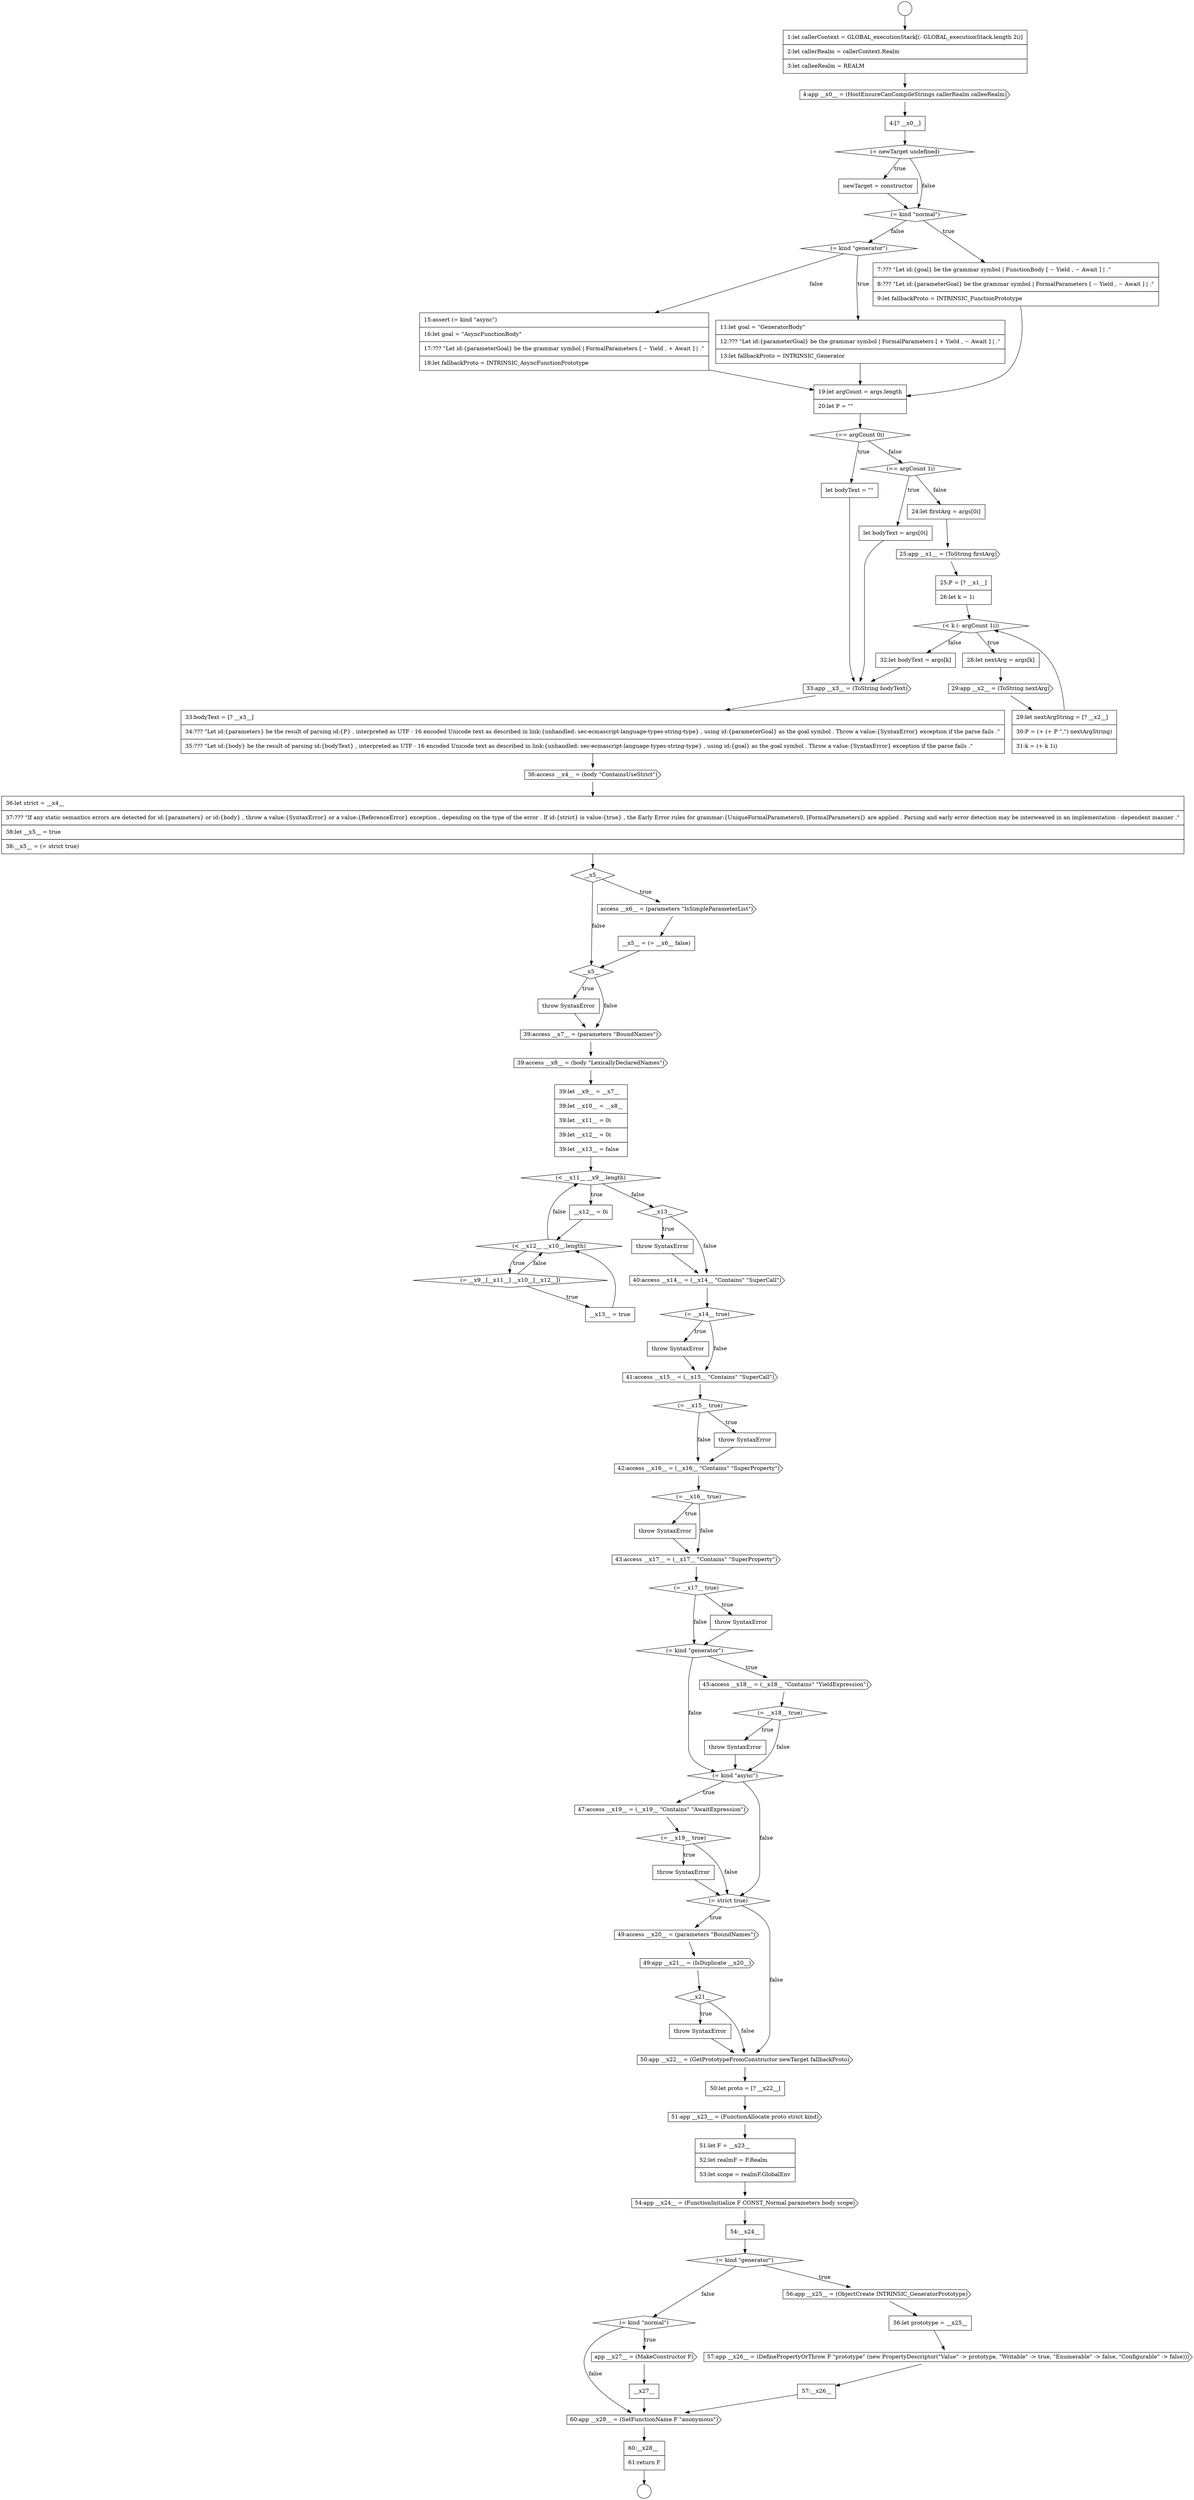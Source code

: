 digraph {
  node10928 [shape=none, margin=0, label=<<font color="black">
    <table border="0" cellborder="1" cellspacing="0" cellpadding="10">
      <tr><td align="left">1:let callerContext = GLOBAL_executionStack[(- GLOBAL_executionStack.length 2i)]</td></tr>
      <tr><td align="left">2:let callerRealm = callerContext.Realm</td></tr>
      <tr><td align="left">3:let calleeRealm = REALM</td></tr>
    </table>
  </font>> color="black" fillcolor="white" style=filled]
  node10944 [shape=cds, label=<<font color="black">25:app __x1__ = (ToString firstArg)</font>> color="black" fillcolor="white" style=filled]
  node10976 [shape=cds, label=<<font color="black">42:access __x16__ = (__x16__ &quot;Contains&quot; &quot;SuperProperty&quot;)</font>> color="black" fillcolor="white" style=filled]
  node10987 [shape=cds, label=<<font color="black">47:access __x19__ = (__x19__ &quot;Contains&quot; &quot;AwaitExpression&quot;)</font>> color="black" fillcolor="white" style=filled]
  node11008 [shape=none, margin=0, label=<<font color="black">
    <table border="0" cellborder="1" cellspacing="0" cellpadding="10">
      <tr><td align="left">__x27__</td></tr>
    </table>
  </font>> color="black" fillcolor="white" style=filled]
  node10927 [shape=circle label=" " color="black" fillcolor="white" style=filled]
  node10959 [shape=none, margin=0, label=<<font color="black">
    <table border="0" cellborder="1" cellspacing="0" cellpadding="10">
      <tr><td align="left">throw SyntaxError</td></tr>
    </table>
  </font>> color="black" fillcolor="white" style=filled]
  node10940 [shape=none, margin=0, label=<<font color="black">
    <table border="0" cellborder="1" cellspacing="0" cellpadding="10">
      <tr><td align="left">let bodyText = &quot;&quot;</td></tr>
    </table>
  </font>> color="black" fillcolor="white" style=filled]
  node10991 [shape=cds, label=<<font color="black">49:access __x20__ = (parameters &quot;BoundNames&quot;)</font>> color="black" fillcolor="white" style=filled]
  node10955 [shape=diamond, label=<<font color="black">__x5__</font>> color="black" fillcolor="white" style=filled]
  node10935 [shape=diamond, label=<<font color="black">(= kind &quot;generator&quot;)</font>> color="black" fillcolor="white" style=filled]
  node11010 [shape=none, margin=0, label=<<font color="black">
    <table border="0" cellborder="1" cellspacing="0" cellpadding="10">
      <tr><td align="left">60:__x28__</td></tr>
      <tr><td align="left">61:return F</td></tr>
    </table>
  </font>> color="black" fillcolor="white" style=filled]
  node10997 [shape=cds, label=<<font color="black">51:app __x23__ = (FunctionAllocate proto strict kind)</font>> color="black" fillcolor="white" style=filled]
  node10999 [shape=cds, label=<<font color="black">54:app __x24__ = (FunctionInitialize F CONST_Normal parameters body scope)</font>> color="black" fillcolor="white" style=filled]
  node10982 [shape=diamond, label=<<font color="black">(= kind &quot;generator&quot;)</font>> color="black" fillcolor="white" style=filled]
  node10967 [shape=none, margin=0, label=<<font color="black">
    <table border="0" cellborder="1" cellspacing="0" cellpadding="10">
      <tr><td align="left">__x13__ = true</td></tr>
    </table>
  </font>> color="black" fillcolor="white" style=filled]
  node10945 [shape=none, margin=0, label=<<font color="black">
    <table border="0" cellborder="1" cellspacing="0" cellpadding="10">
      <tr><td align="left">25:P = [? __x1__]</td></tr>
      <tr><td align="left">26:let k = 1i</td></tr>
    </table>
  </font>> color="black" fillcolor="white" style=filled]
  node10950 [shape=none, margin=0, label=<<font color="black">
    <table border="0" cellborder="1" cellspacing="0" cellpadding="10">
      <tr><td align="left">32:let bodyText = args[k]</td></tr>
    </table>
  </font>> color="black" fillcolor="white" style=filled]
  node10972 [shape=none, margin=0, label=<<font color="black">
    <table border="0" cellborder="1" cellspacing="0" cellpadding="10">
      <tr><td align="left">throw SyntaxError</td></tr>
    </table>
  </font>> color="black" fillcolor="white" style=filled]
  node11004 [shape=cds, label=<<font color="black">57:app __x26__ = (DefinePropertyOrThrow F &quot;prototype&quot; (new PropertyDescriptor(&quot;Value&quot; -&gt; prototype, &quot;Writable&quot; -&gt; true, &quot;Enumerable&quot; -&gt; false, &quot;Configurable&quot; -&gt; false)))</font>> color="black" fillcolor="white" style=filled]
  node10965 [shape=diamond, label=<<font color="black">(&lt; __x12__ __x10__.length)</font>> color="black" fillcolor="white" style=filled]
  node10977 [shape=diamond, label=<<font color="black">(= __x16__ true)</font>> color="black" fillcolor="white" style=filled]
  node10932 [shape=none, margin=0, label=<<font color="black">
    <table border="0" cellborder="1" cellspacing="0" cellpadding="10">
      <tr><td align="left">newTarget = constructor</td></tr>
    </table>
  </font>> color="black" fillcolor="white" style=filled]
  node10933 [shape=diamond, label=<<font color="black">(= kind &quot;normal&quot;)</font>> color="black" fillcolor="white" style=filled]
  node10943 [shape=none, margin=0, label=<<font color="black">
    <table border="0" cellborder="1" cellspacing="0" cellpadding="10">
      <tr><td align="left">24:let firstArg = args[0i]</td></tr>
    </table>
  </font>> color="black" fillcolor="white" style=filled]
  node10954 [shape=none, margin=0, label=<<font color="black">
    <table border="0" cellborder="1" cellspacing="0" cellpadding="10">
      <tr><td align="left">36:let strict = __x4__</td></tr>
      <tr><td align="left">37:??? &quot;If any static semantics errors are detected for id:{parameters} or id:{body} , throw a value:{SyntaxError} or a value:{ReferenceError} exception , depending on the type of the error . If id:{strict} is value:{true} , the Early Error rules for grammar:{UniqueFormalParameters0, [FormalParameters]} are applied . Parsing and early error detection may be interweaved in an implementation - dependent manner .&quot;</td></tr>
      <tr><td align="left">38:let __x5__ = true</td></tr>
      <tr><td align="left">38:__x5__ = (= strict true)</td></tr>
    </table>
  </font>> color="black" fillcolor="white" style=filled]
  node10947 [shape=none, margin=0, label=<<font color="black">
    <table border="0" cellborder="1" cellspacing="0" cellpadding="10">
      <tr><td align="left">28:let nextArg = args[k]</td></tr>
    </table>
  </font>> color="black" fillcolor="white" style=filled]
  node10975 [shape=none, margin=0, label=<<font color="black">
    <table border="0" cellborder="1" cellspacing="0" cellpadding="10">
      <tr><td align="left">throw SyntaxError</td></tr>
    </table>
  </font>> color="black" fillcolor="white" style=filled]
  node10990 [shape=diamond, label=<<font color="black">(= strict true)</font>> color="black" fillcolor="white" style=filled]
  node11003 [shape=none, margin=0, label=<<font color="black">
    <table border="0" cellborder="1" cellspacing="0" cellpadding="10">
      <tr><td align="left">56:let prototype = __x25__</td></tr>
    </table>
  </font>> color="black" fillcolor="white" style=filled]
  node10939 [shape=diamond, label=<<font color="black">(== argCount 0i)</font>> color="black" fillcolor="white" style=filled]
  node10958 [shape=diamond, label=<<font color="black">__x5__</font>> color="black" fillcolor="white" style=filled]
  node10926 [shape=circle label=" " color="black" fillcolor="white" style=filled]
  node10962 [shape=none, margin=0, label=<<font color="black">
    <table border="0" cellborder="1" cellspacing="0" cellpadding="10">
      <tr><td align="left">39:let __x9__ = __x7__</td></tr>
      <tr><td align="left">39:let __x10__ = __x8__</td></tr>
      <tr><td align="left">39:let __x11__ = 0i</td></tr>
      <tr><td align="left">39:let __x12__ = 0i</td></tr>
      <tr><td align="left">39:let __x13__ = false</td></tr>
    </table>
  </font>> color="black" fillcolor="white" style=filled]
  node10986 [shape=diamond, label=<<font color="black">(= kind &quot;async&quot;)</font>> color="black" fillcolor="white" style=filled]
  node11007 [shape=cds, label=<<font color="black">app __x27__ = (MakeConstructor F)</font>> color="black" fillcolor="white" style=filled]
  node10946 [shape=diamond, label=<<font color="black">(&lt; k (- argCount 1i))</font>> color="black" fillcolor="white" style=filled]
  node10936 [shape=none, margin=0, label=<<font color="black">
    <table border="0" cellborder="1" cellspacing="0" cellpadding="10">
      <tr><td align="left">11:let goal = &quot;GeneratorBody&quot;</td></tr>
      <tr><td align="left">12:??? &quot;Let id:{parameterGoal} be the grammar symbol | FormalParameters [ + Yield , ~ Await ] | .&quot;</td></tr>
      <tr><td align="left">13:let fallbackProto = INTRINSIC_Generator</td></tr>
    </table>
  </font>> color="black" fillcolor="white" style=filled]
  node10968 [shape=diamond, label=<<font color="black">__x13__</font>> color="black" fillcolor="white" style=filled]
  node10961 [shape=cds, label=<<font color="black">39:access __x8__ = (body &quot;LexicallyDeclaredNames&quot;)</font>> color="black" fillcolor="white" style=filled]
  node11000 [shape=none, margin=0, label=<<font color="black">
    <table border="0" cellborder="1" cellspacing="0" cellpadding="10">
      <tr><td align="left">54:__x24__</td></tr>
    </table>
  </font>> color="black" fillcolor="white" style=filled]
  node10929 [shape=cds, label=<<font color="black">4:app __x0__ = (HostEnsureCanCompileStrings callerRealm calleeRealm)</font>> color="black" fillcolor="white" style=filled]
  node10951 [shape=cds, label=<<font color="black">33:app __x3__ = (ToString bodyText)</font>> color="black" fillcolor="white" style=filled]
  node10983 [shape=cds, label=<<font color="black">45:access __x18__ = (__x18__ &quot;Contains&quot; &quot;YieldExpression&quot;)</font>> color="black" fillcolor="white" style=filled]
  node10978 [shape=none, margin=0, label=<<font color="black">
    <table border="0" cellborder="1" cellspacing="0" cellpadding="10">
      <tr><td align="left">throw SyntaxError</td></tr>
    </table>
  </font>> color="black" fillcolor="white" style=filled]
  node10971 [shape=diamond, label=<<font color="black">(= __x14__ true)</font>> color="black" fillcolor="white" style=filled]
  node10993 [shape=diamond, label=<<font color="black">__x21__</font>> color="black" fillcolor="white" style=filled]
  node11006 [shape=diamond, label=<<font color="black">(= kind &quot;normal&quot;)</font>> color="black" fillcolor="white" style=filled]
  node10963 [shape=diamond, label=<<font color="black">(&lt; __x11__ __x9__.length)</font>> color="black" fillcolor="white" style=filled]
  node10948 [shape=cds, label=<<font color="black">29:app __x2__ = (ToString nextArg)</font>> color="black" fillcolor="white" style=filled]
  node10938 [shape=none, margin=0, label=<<font color="black">
    <table border="0" cellborder="1" cellspacing="0" cellpadding="10">
      <tr><td align="left">19:let argCount = args.length</td></tr>
      <tr><td align="left">20:let P = &quot;&quot;</td></tr>
    </table>
  </font>> color="black" fillcolor="white" style=filled]
  node10974 [shape=diamond, label=<<font color="black">(= __x15__ true)</font>> color="black" fillcolor="white" style=filled]
  node10953 [shape=cds, label=<<font color="black">36:access __x4__ = (body &quot;ContainsUseStrict&quot;)</font>> color="black" fillcolor="white" style=filled]
  node10989 [shape=none, margin=0, label=<<font color="black">
    <table border="0" cellborder="1" cellspacing="0" cellpadding="10">
      <tr><td align="left">throw SyntaxError</td></tr>
    </table>
  </font>> color="black" fillcolor="white" style=filled]
  node10980 [shape=diamond, label=<<font color="black">(= __x17__ true)</font>> color="black" fillcolor="white" style=filled]
  node11002 [shape=cds, label=<<font color="black">56:app __x25__ = (ObjectCreate INTRINSIC_GeneratorPrototype)</font>> color="black" fillcolor="white" style=filled]
  node10957 [shape=none, margin=0, label=<<font color="black">
    <table border="0" cellborder="1" cellspacing="0" cellpadding="10">
      <tr><td align="left">__x5__ = (= __x6__ false)</td></tr>
    </table>
  </font>> color="black" fillcolor="white" style=filled]
  node10995 [shape=cds, label=<<font color="black">50:app __x22__ = (GetPrototypeFromConstructor newTarget fallbackProto)</font>> color="black" fillcolor="white" style=filled]
  node10942 [shape=none, margin=0, label=<<font color="black">
    <table border="0" cellborder="1" cellspacing="0" cellpadding="10">
      <tr><td align="left">let bodyText = args[0i]</td></tr>
    </table>
  </font>> color="black" fillcolor="white" style=filled]
  node10985 [shape=none, margin=0, label=<<font color="black">
    <table border="0" cellborder="1" cellspacing="0" cellpadding="10">
      <tr><td align="left">throw SyntaxError</td></tr>
    </table>
  </font>> color="black" fillcolor="white" style=filled]
  node10970 [shape=cds, label=<<font color="black">40:access __x14__ = (__x14__ &quot;Contains&quot; &quot;SuperCall&quot;)</font>> color="black" fillcolor="white" style=filled]
  node10984 [shape=diamond, label=<<font color="black">(= __x18__ true)</font>> color="black" fillcolor="white" style=filled]
  node10979 [shape=cds, label=<<font color="black">43:access __x17__ = (__x17__ &quot;Contains&quot; &quot;SuperProperty&quot;)</font>> color="black" fillcolor="white" style=filled]
  node10930 [shape=none, margin=0, label=<<font color="black">
    <table border="0" cellborder="1" cellspacing="0" cellpadding="10">
      <tr><td align="left">4:[? __x0__]</td></tr>
    </table>
  </font>> color="black" fillcolor="white" style=filled]
  node10994 [shape=none, margin=0, label=<<font color="black">
    <table border="0" cellborder="1" cellspacing="0" cellpadding="10">
      <tr><td align="left">throw SyntaxError</td></tr>
    </table>
  </font>> color="black" fillcolor="white" style=filled]
  node10952 [shape=none, margin=0, label=<<font color="black">
    <table border="0" cellborder="1" cellspacing="0" cellpadding="10">
      <tr><td align="left">33:bodyText = [? __x3__]</td></tr>
      <tr><td align="left">34:??? &quot;Let id:{parameters} be the result of parsing id:{P} , interpreted as UTF - 16 encoded Unicode text as described in link:{unhandled: sec-ecmascript-language-types-string-type} , using id:{parameterGoal} as the goal symbol . Throw a value:{SyntaxError} exception if the parse fails .&quot;</td></tr>
      <tr><td align="left">35:??? &quot;Let id:{body} be the result of parsing id:{bodyText} , interpreted as UTF - 16 encoded Unicode text as described in link:{unhandled: sec-ecmascript-language-types-string-type} , using id:{goal} as the goal symbol . Throw a value:{SyntaxError} exception if the parse fails .&quot;</td></tr>
    </table>
  </font>> color="black" fillcolor="white" style=filled]
  node10964 [shape=none, margin=0, label=<<font color="black">
    <table border="0" cellborder="1" cellspacing="0" cellpadding="10">
      <tr><td align="left">__x12__ = 0i</td></tr>
    </table>
  </font>> color="black" fillcolor="white" style=filled]
  node10973 [shape=cds, label=<<font color="black">41:access __x15__ = (__x15__ &quot;Contains&quot; &quot;SuperCall&quot;)</font>> color="black" fillcolor="white" style=filled]
  node10992 [shape=cds, label=<<font color="black">49:app __x21__ = (IsDuplicate __x20__)</font>> color="black" fillcolor="white" style=filled]
  node11005 [shape=none, margin=0, label=<<font color="black">
    <table border="0" cellborder="1" cellspacing="0" cellpadding="10">
      <tr><td align="left">57:__x26__</td></tr>
    </table>
  </font>> color="black" fillcolor="white" style=filled]
  node10996 [shape=none, margin=0, label=<<font color="black">
    <table border="0" cellborder="1" cellspacing="0" cellpadding="10">
      <tr><td align="left">50:let proto = [? __x22__]</td></tr>
    </table>
  </font>> color="black" fillcolor="white" style=filled]
  node10969 [shape=none, margin=0, label=<<font color="black">
    <table border="0" cellborder="1" cellspacing="0" cellpadding="10">
      <tr><td align="left">throw SyntaxError</td></tr>
    </table>
  </font>> color="black" fillcolor="white" style=filled]
  node11001 [shape=diamond, label=<<font color="black">(= kind &quot;generator&quot;)</font>> color="black" fillcolor="white" style=filled]
  node10937 [shape=none, margin=0, label=<<font color="black">
    <table border="0" cellborder="1" cellspacing="0" cellpadding="10">
      <tr><td align="left">15:assert (= kind &quot;async&quot;)</td></tr>
      <tr><td align="left">16:let goal = &quot;AsyncFunctionBody&quot;</td></tr>
      <tr><td align="left">17:??? &quot;Let id:{parameterGoal} be the grammar symbol | FormalParameters [ ~ Yield , + Await ] | .&quot;</td></tr>
      <tr><td align="left">18:let fallbackProto = INTRINSIC_AsyncFunctionPrototype</td></tr>
    </table>
  </font>> color="black" fillcolor="white" style=filled]
  node10960 [shape=cds, label=<<font color="black">39:access __x7__ = (parameters &quot;BoundNames&quot;)</font>> color="black" fillcolor="white" style=filled]
  node10998 [shape=none, margin=0, label=<<font color="black">
    <table border="0" cellborder="1" cellspacing="0" cellpadding="10">
      <tr><td align="left">51:let F = __x23__</td></tr>
      <tr><td align="left">52:let realmF = F.Realm</td></tr>
      <tr><td align="left">53:let scope = realmF.GlobalEnv</td></tr>
    </table>
  </font>> color="black" fillcolor="white" style=filled]
  node11009 [shape=cds, label=<<font color="black">60:app __x28__ = (SetFunctionName F &quot;anonymous&quot;)</font>> color="black" fillcolor="white" style=filled]
  node10941 [shape=diamond, label=<<font color="black">(== argCount 1i)</font>> color="black" fillcolor="white" style=filled]
  node10956 [shape=cds, label=<<font color="black">access __x6__ = (parameters &quot;IsSimpleParameterList&quot;)</font>> color="black" fillcolor="white" style=filled]
  node10981 [shape=none, margin=0, label=<<font color="black">
    <table border="0" cellborder="1" cellspacing="0" cellpadding="10">
      <tr><td align="left">throw SyntaxError</td></tr>
    </table>
  </font>> color="black" fillcolor="white" style=filled]
  node10966 [shape=diamond, label=<<font color="black">(= __x9__[__x11__] __x10__[__x12__])</font>> color="black" fillcolor="white" style=filled]
  node10988 [shape=diamond, label=<<font color="black">(= __x19__ true)</font>> color="black" fillcolor="white" style=filled]
  node10931 [shape=diamond, label=<<font color="black">(= newTarget undefined)</font>> color="black" fillcolor="white" style=filled]
  node10934 [shape=none, margin=0, label=<<font color="black">
    <table border="0" cellborder="1" cellspacing="0" cellpadding="10">
      <tr><td align="left">7:??? &quot;Let id:{goal} be the grammar symbol | FunctionBody [ ~ Yield , ~ Await ] | .&quot;</td></tr>
      <tr><td align="left">8:??? &quot;Let id:{parameterGoal} be the grammar symbol | FormalParameters [ ~ Yield , ~ Await ] | .&quot;</td></tr>
      <tr><td align="left">9:let fallbackProto = INTRINSIC_FunctionPrototype</td></tr>
    </table>
  </font>> color="black" fillcolor="white" style=filled]
  node10949 [shape=none, margin=0, label=<<font color="black">
    <table border="0" cellborder="1" cellspacing="0" cellpadding="10">
      <tr><td align="left">29:let nextArgString = [? __x2__]</td></tr>
      <tr><td align="left">30:P = (+ (+ P &quot;,&quot;) nextArgString)</td></tr>
      <tr><td align="left">31:k = (+ k 1i)</td></tr>
    </table>
  </font>> color="black" fillcolor="white" style=filled]
  node10932 -> node10933 [ color="black"]
  node10983 -> node10984 [ color="black"]
  node10997 -> node10998 [ color="black"]
  node10937 -> node10938 [ color="black"]
  node10926 -> node10928 [ color="black"]
  node10940 -> node10951 [ color="black"]
  node10991 -> node10992 [ color="black"]
  node10950 -> node10951 [ color="black"]
  node10962 -> node10963 [ color="black"]
  node10951 -> node10952 [ color="black"]
  node10971 -> node10972 [label=<<font color="black">true</font>> color="black"]
  node10971 -> node10973 [label=<<font color="black">false</font>> color="black"]
  node10993 -> node10994 [label=<<font color="black">true</font>> color="black"]
  node10993 -> node10995 [label=<<font color="black">false</font>> color="black"]
  node11010 -> node10927 [ color="black"]
  node10928 -> node10929 [ color="black"]
  node10946 -> node10947 [label=<<font color="black">true</font>> color="black"]
  node10946 -> node10950 [label=<<font color="black">false</font>> color="black"]
  node10953 -> node10954 [ color="black"]
  node10988 -> node10989 [label=<<font color="black">true</font>> color="black"]
  node10988 -> node10990 [label=<<font color="black">false</font>> color="black"]
  node11005 -> node11009 [ color="black"]
  node10958 -> node10959 [label=<<font color="black">true</font>> color="black"]
  node10958 -> node10960 [label=<<font color="black">false</font>> color="black"]
  node10954 -> node10955 [ color="black"]
  node10955 -> node10956 [label=<<font color="black">true</font>> color="black"]
  node10955 -> node10958 [label=<<font color="black">false</font>> color="black"]
  node10973 -> node10974 [ color="black"]
  node10981 -> node10982 [ color="black"]
  node11002 -> node11003 [ color="black"]
  node10966 -> node10967 [label=<<font color="black">true</font>> color="black"]
  node10966 -> node10965 [label=<<font color="black">false</font>> color="black"]
  node11008 -> node11009 [ color="black"]
  node10990 -> node10991 [label=<<font color="black">true</font>> color="black"]
  node10990 -> node10995 [label=<<font color="black">false</font>> color="black"]
  node10979 -> node10980 [ color="black"]
  node10938 -> node10939 [ color="black"]
  node10984 -> node10985 [label=<<font color="black">true</font>> color="black"]
  node10984 -> node10986 [label=<<font color="black">false</font>> color="black"]
  node10939 -> node10940 [label=<<font color="black">true</font>> color="black"]
  node10939 -> node10941 [label=<<font color="black">false</font>> color="black"]
  node10943 -> node10944 [ color="black"]
  node10963 -> node10964 [label=<<font color="black">true</font>> color="black"]
  node10963 -> node10968 [label=<<font color="black">false</font>> color="black"]
  node10995 -> node10996 [ color="black"]
  node10996 -> node10997 [ color="black"]
  node10992 -> node10993 [ color="black"]
  node10944 -> node10945 [ color="black"]
  node10949 -> node10946 [ color="black"]
  node10969 -> node10970 [ color="black"]
  node11007 -> node11008 [ color="black"]
  node10945 -> node10946 [ color="black"]
  node10986 -> node10987 [label=<<font color="black">true</font>> color="black"]
  node10986 -> node10990 [label=<<font color="black">false</font>> color="black"]
  node10942 -> node10951 [ color="black"]
  node10929 -> node10930 [ color="black"]
  node11006 -> node11007 [label=<<font color="black">true</font>> color="black"]
  node11006 -> node11009 [label=<<font color="black">false</font>> color="black"]
  node10994 -> node10995 [ color="black"]
  node10970 -> node10971 [ color="black"]
  node10987 -> node10988 [ color="black"]
  node11001 -> node11002 [label=<<font color="black">true</font>> color="black"]
  node11001 -> node11006 [label=<<font color="black">false</font>> color="black"]
  node10948 -> node10949 [ color="black"]
  node10976 -> node10977 [ color="black"]
  node10978 -> node10979 [ color="black"]
  node11004 -> node11005 [ color="black"]
  node10999 -> node11000 [ color="black"]
  node11009 -> node11010 [ color="black"]
  node10967 -> node10965 [ color="black"]
  node10956 -> node10957 [ color="black"]
  node10933 -> node10934 [label=<<font color="black">true</font>> color="black"]
  node10933 -> node10935 [label=<<font color="black">false</font>> color="black"]
  node10998 -> node10999 [ color="black"]
  node10982 -> node10983 [label=<<font color="black">true</font>> color="black"]
  node10982 -> node10986 [label=<<font color="black">false</font>> color="black"]
  node10959 -> node10960 [ color="black"]
  node10972 -> node10973 [ color="black"]
  node10930 -> node10931 [ color="black"]
  node10964 -> node10965 [ color="black"]
  node11003 -> node11004 [ color="black"]
  node10931 -> node10932 [label=<<font color="black">true</font>> color="black"]
  node10931 -> node10933 [label=<<font color="black">false</font>> color="black"]
  node10936 -> node10938 [ color="black"]
  node10968 -> node10969 [label=<<font color="black">true</font>> color="black"]
  node10968 -> node10970 [label=<<font color="black">false</font>> color="black"]
  node10985 -> node10986 [ color="black"]
  node10941 -> node10942 [label=<<font color="black">true</font>> color="black"]
  node10941 -> node10943 [label=<<font color="black">false</font>> color="black"]
  node10975 -> node10976 [ color="black"]
  node10935 -> node10936 [label=<<font color="black">true</font>> color="black"]
  node10935 -> node10937 [label=<<font color="black">false</font>> color="black"]
  node10934 -> node10938 [ color="black"]
  node10952 -> node10953 [ color="black"]
  node10980 -> node10981 [label=<<font color="black">true</font>> color="black"]
  node10980 -> node10982 [label=<<font color="black">false</font>> color="black"]
  node10961 -> node10962 [ color="black"]
  node10960 -> node10961 [ color="black"]
  node10977 -> node10978 [label=<<font color="black">true</font>> color="black"]
  node10977 -> node10979 [label=<<font color="black">false</font>> color="black"]
  node11000 -> node11001 [ color="black"]
  node10989 -> node10990 [ color="black"]
  node10974 -> node10975 [label=<<font color="black">true</font>> color="black"]
  node10974 -> node10976 [label=<<font color="black">false</font>> color="black"]
  node10965 -> node10966 [label=<<font color="black">true</font>> color="black"]
  node10965 -> node10963 [label=<<font color="black">false</font>> color="black"]
  node10947 -> node10948 [ color="black"]
  node10957 -> node10958 [ color="black"]
}
